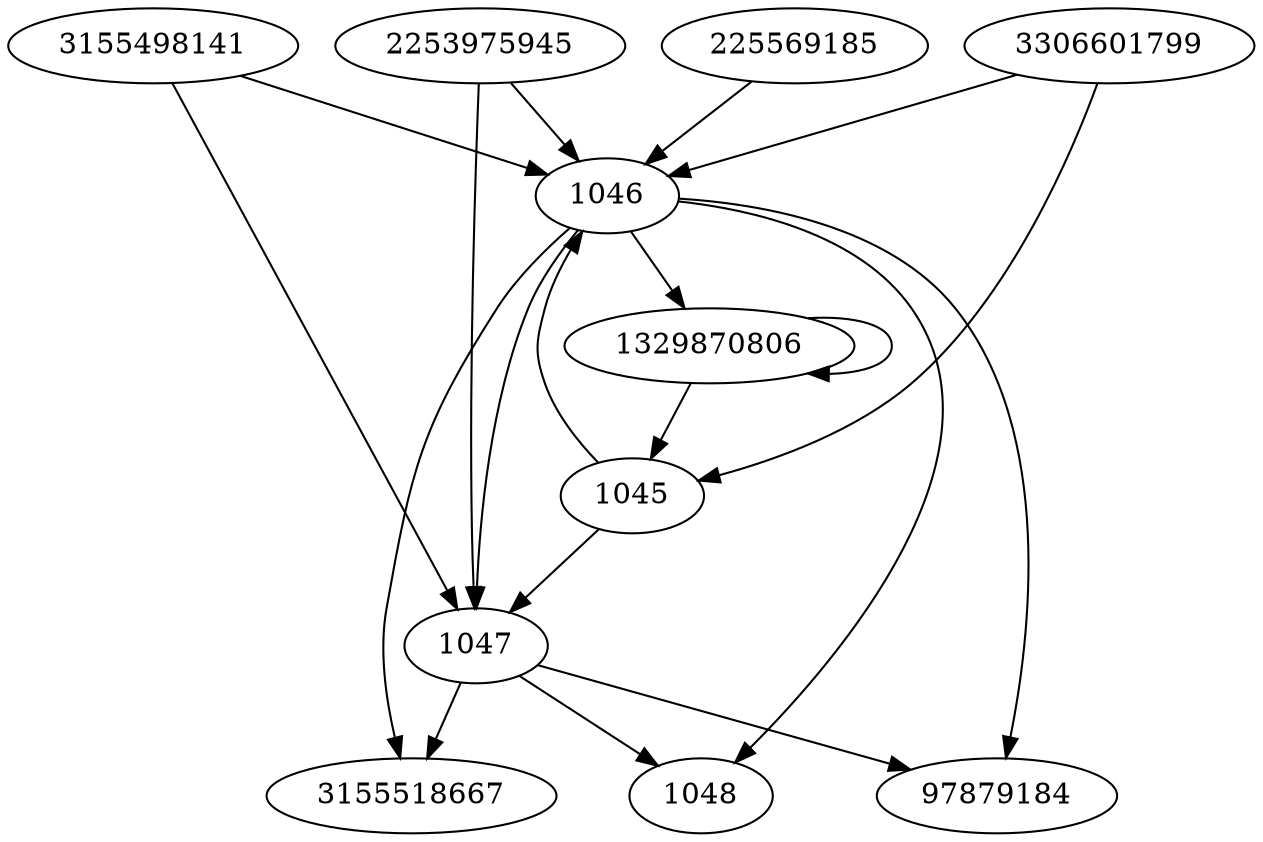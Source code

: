 digraph  {
225569185;
3306601799;
2253975945;
3155518667;
97879184;
1045;
1329870806;
1047;
1048;
1046;
3155498141;
225569185 -> 1046;
3306601799 -> 1045;
3306601799 -> 1046;
2253975945 -> 1046;
2253975945 -> 1047;
1045 -> 1046;
1045 -> 1047;
1329870806 -> 1045;
1329870806 -> 1329870806;
1047 -> 97879184;
1047 -> 3155518667;
1047 -> 1048;
1046 -> 1048;
1046 -> 97879184;
1046 -> 3155518667;
1046 -> 1047;
1046 -> 1329870806;
3155498141 -> 1046;
3155498141 -> 1047;
}
